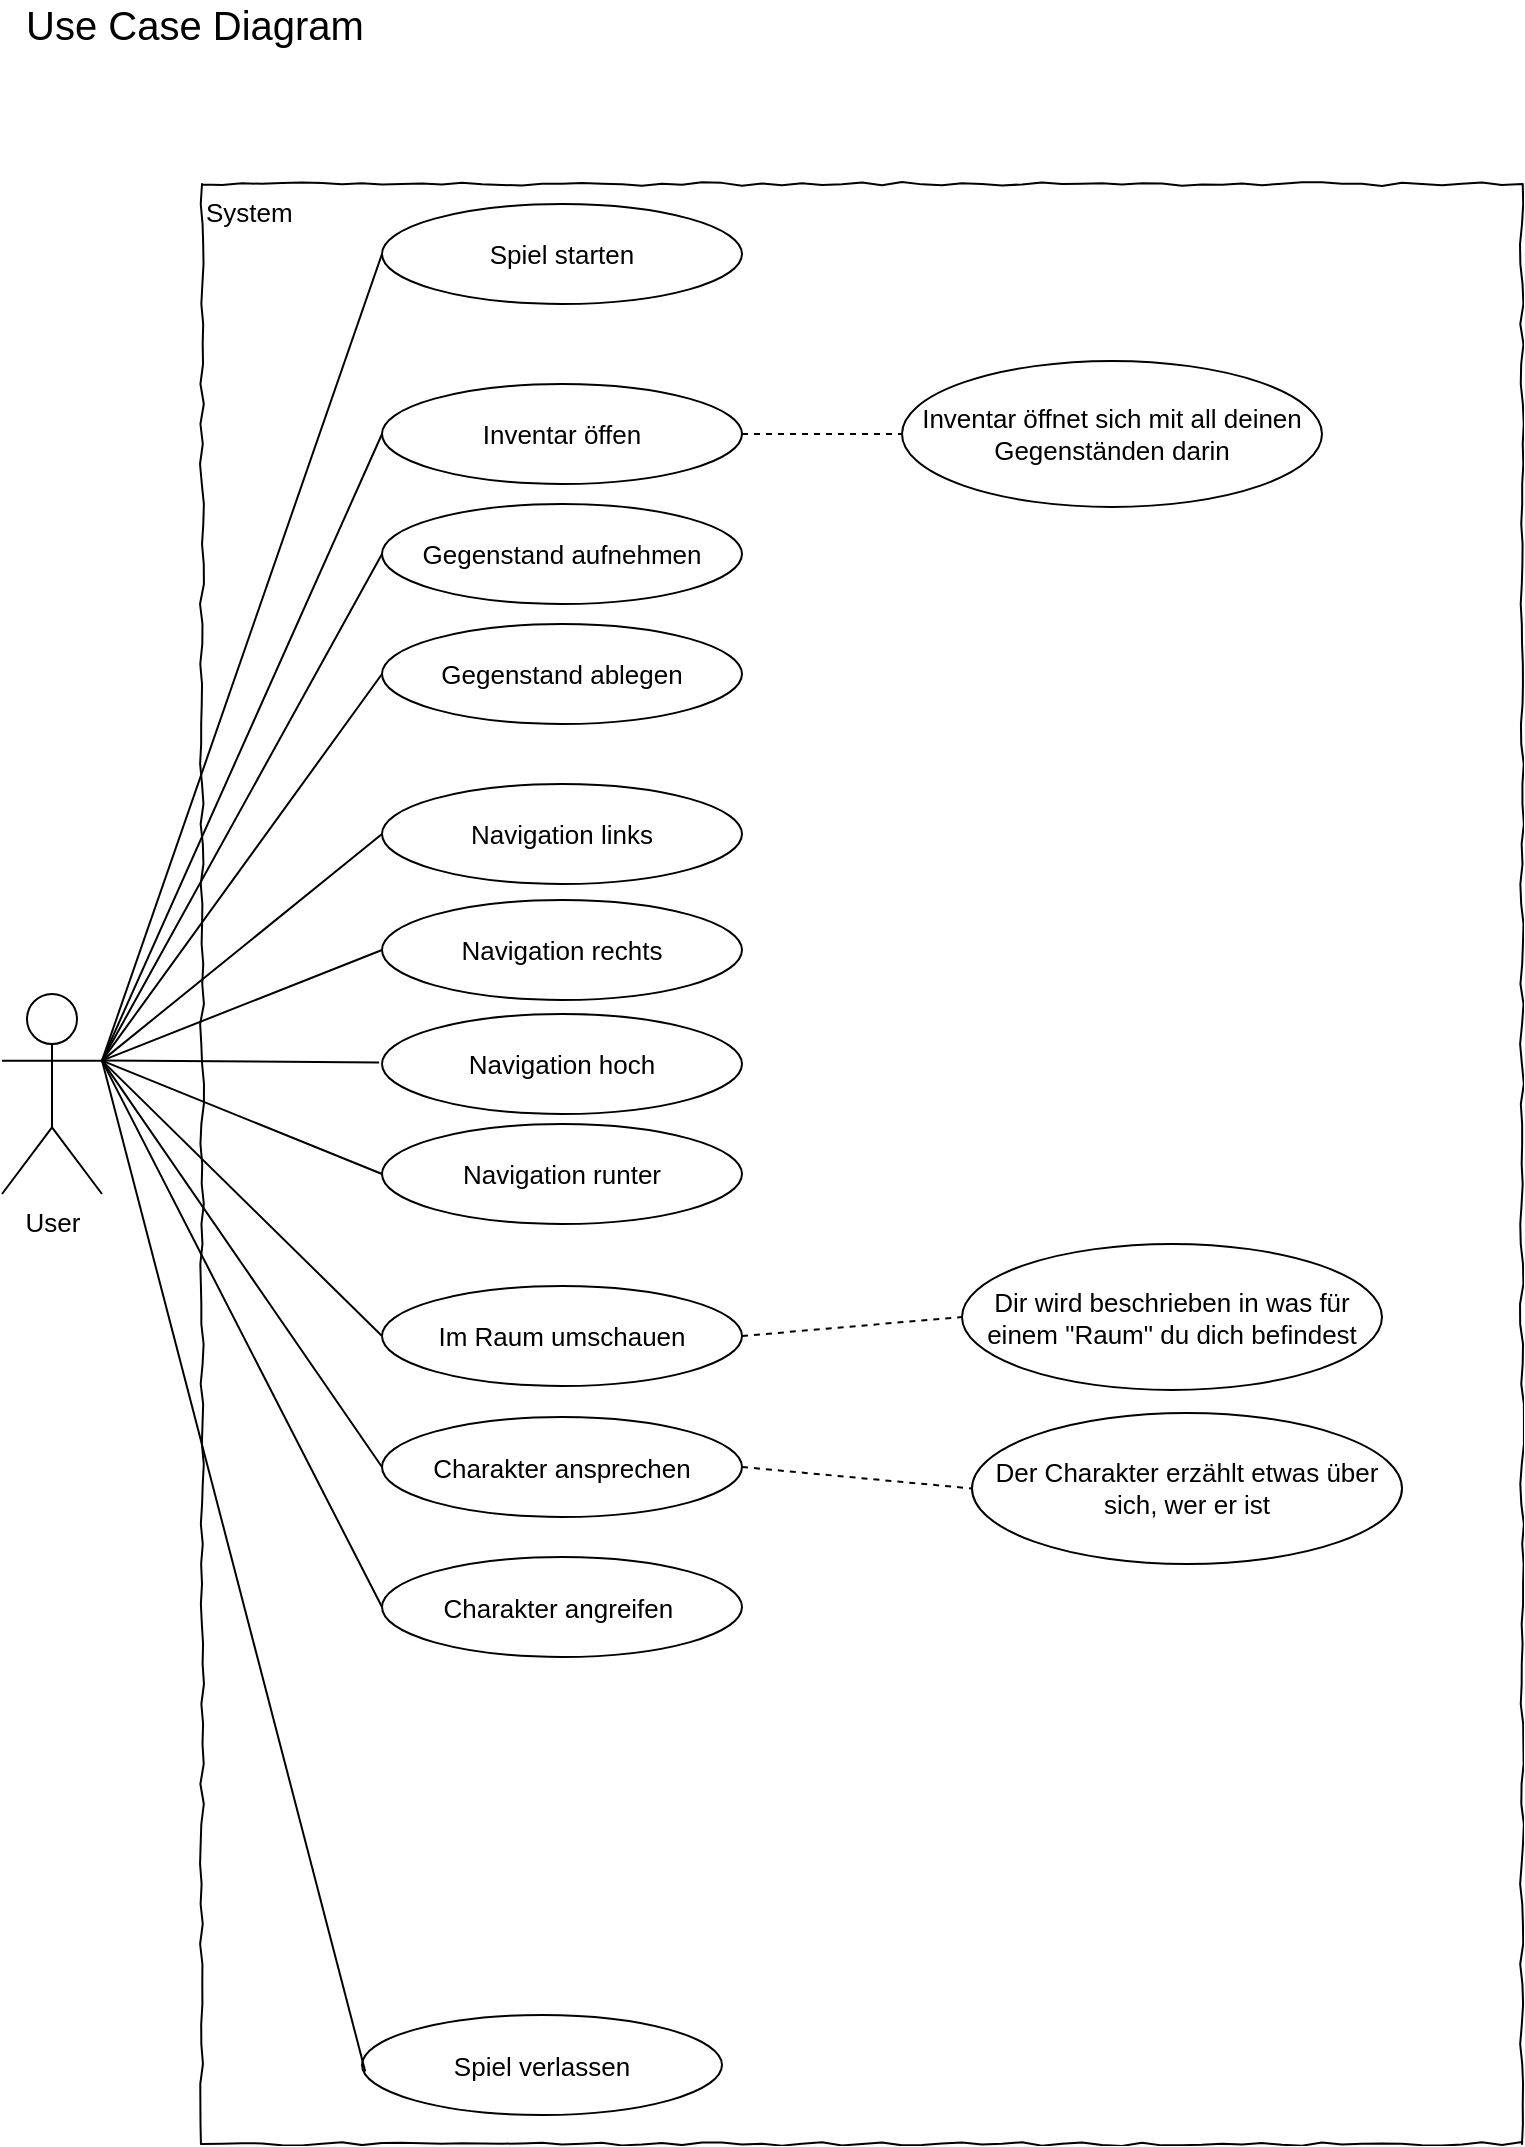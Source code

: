 <mxfile version="13.1.12" type="device"><diagram id="w7ugo162MnSq8Tdl7C8q" name="Page-1"><mxGraphModel dx="1185" dy="621" grid="1" gridSize="10" guides="1" tooltips="1" connect="1" arrows="1" fold="1" page="1" pageScale="1" pageWidth="827" pageHeight="1169" math="0" shadow="0"><root><mxCell id="0"/><mxCell id="1" parent="0"/><mxCell id="AAQcH8EcU2IhRxyWaDyv-14" value="User" style="shape=umlActor;verticalLabelPosition=bottom;labelBackgroundColor=#ffffff;verticalAlign=top;html=1;outlineConnect=0;fontSize=13;" vertex="1" parent="1"><mxGeometry x="30" y="535" width="50" height="100" as="geometry"/></mxCell><mxCell id="AAQcH8EcU2IhRxyWaDyv-17" value="&lt;font style=&quot;font-size: 20px&quot;&gt;Use Case Diagram&lt;/font&gt;" style="text;html=1;strokeColor=none;fillColor=none;align=left;verticalAlign=middle;whiteSpace=wrap;rounded=0;fontSize=13;" vertex="1" parent="1"><mxGeometry x="40" y="40" width="360" height="20" as="geometry"/></mxCell><mxCell id="AAQcH8EcU2IhRxyWaDyv-18" value="&lt;div style=&quot;text-align: left&quot;&gt;&lt;span&gt;System&lt;/span&gt;&lt;/div&gt;" style="rounded=0;whiteSpace=wrap;html=1;shadow=0;glass=0;comic=1;strokeColor=#000000;labelPosition=center;verticalLabelPosition=middle;align=left;verticalAlign=top;absoluteArcSize=1;arcSize=50;fontSize=13;" vertex="1" parent="1"><mxGeometry x="130" y="130" width="660" height="980" as="geometry"/></mxCell><mxCell id="AAQcH8EcU2IhRxyWaDyv-19" value="Spiel starten" style="ellipse;whiteSpace=wrap;html=1;rounded=1;shadow=0;strokeWidth=1;comic=1;fontSize=13;" vertex="1" parent="1"><mxGeometry x="220" y="140" width="180" height="50" as="geometry"/></mxCell><mxCell id="AAQcH8EcU2IhRxyWaDyv-20" value="Inventar öffen" style="ellipse;whiteSpace=wrap;html=1;rounded=1;shadow=0;strokeWidth=1;comic=1;fontSize=13;" vertex="1" parent="1"><mxGeometry x="220" y="230" width="180" height="50" as="geometry"/></mxCell><mxCell id="AAQcH8EcU2IhRxyWaDyv-21" value="Gegenstand aufnehmen" style="ellipse;whiteSpace=wrap;html=1;rounded=1;shadow=0;strokeWidth=1;comic=1;fontSize=13;" vertex="1" parent="1"><mxGeometry x="220" y="290" width="180" height="50" as="geometry"/></mxCell><mxCell id="AAQcH8EcU2IhRxyWaDyv-22" value="Gegenstand ablegen" style="ellipse;whiteSpace=wrap;html=1;rounded=1;shadow=0;strokeWidth=1;comic=1;fontSize=13;" vertex="1" parent="1"><mxGeometry x="220" y="350" width="180" height="50" as="geometry"/></mxCell><mxCell id="AAQcH8EcU2IhRxyWaDyv-23" value="Navigation links" style="ellipse;whiteSpace=wrap;html=1;rounded=1;shadow=0;strokeWidth=1;comic=1;fontSize=13;" vertex="1" parent="1"><mxGeometry x="220" y="430" width="180" height="50" as="geometry"/></mxCell><mxCell id="AAQcH8EcU2IhRxyWaDyv-24" value="Im Raum umschauen" style="ellipse;whiteSpace=wrap;html=1;rounded=1;shadow=0;strokeWidth=1;comic=1;fontSize=13;" vertex="1" parent="1"><mxGeometry x="220" y="681" width="180" height="50" as="geometry"/></mxCell><mxCell id="AAQcH8EcU2IhRxyWaDyv-25" value="Spiel verlassen" style="ellipse;whiteSpace=wrap;html=1;rounded=1;shadow=0;strokeWidth=1;comic=1;fontSize=13;" vertex="1" parent="1"><mxGeometry x="210" y="1045.5" width="180" height="50" as="geometry"/></mxCell><mxCell id="AAQcH8EcU2IhRxyWaDyv-33" value="Charakter ansprechen" style="ellipse;whiteSpace=wrap;html=1;rounded=1;shadow=0;strokeWidth=1;comic=1;fontSize=13;" vertex="1" parent="1"><mxGeometry x="220" y="746.5" width="180" height="50" as="geometry"/></mxCell><mxCell id="AAQcH8EcU2IhRxyWaDyv-34" value="Charakter angreifen&amp;nbsp;" style="ellipse;whiteSpace=wrap;html=1;rounded=1;shadow=0;strokeWidth=1;comic=1;fontSize=13;" vertex="1" parent="1"><mxGeometry x="220" y="816.5" width="180" height="50" as="geometry"/></mxCell><mxCell id="AAQcH8EcU2IhRxyWaDyv-35" value="" style="endArrow=none;html=1;fontSize=13;entryX=0;entryY=0.5;entryDx=0;entryDy=0;exitX=1;exitY=0.333;exitDx=0;exitDy=0;exitPerimeter=0;" edge="1" parent="1" source="AAQcH8EcU2IhRxyWaDyv-14" target="AAQcH8EcU2IhRxyWaDyv-19"><mxGeometry width="50" height="50" relative="1" as="geometry"><mxPoint x="220" y="250" as="sourcePoint"/><mxPoint x="270" y="200" as="targetPoint"/></mxGeometry></mxCell><mxCell id="AAQcH8EcU2IhRxyWaDyv-36" value="" style="endArrow=none;html=1;fontSize=13;entryX=0;entryY=0.5;entryDx=0;entryDy=0;exitX=1;exitY=0.333;exitDx=0;exitDy=0;exitPerimeter=0;" edge="1" parent="1" source="AAQcH8EcU2IhRxyWaDyv-14" target="AAQcH8EcU2IhRxyWaDyv-20"><mxGeometry width="50" height="50" relative="1" as="geometry"><mxPoint x="80" y="520" as="sourcePoint"/><mxPoint x="230" y="215" as="targetPoint"/></mxGeometry></mxCell><mxCell id="AAQcH8EcU2IhRxyWaDyv-37" value="" style="endArrow=none;html=1;fontSize=13;entryX=0;entryY=0.5;entryDx=0;entryDy=0;exitX=1;exitY=0.333;exitDx=0;exitDy=0;exitPerimeter=0;" edge="1" parent="1" source="AAQcH8EcU2IhRxyWaDyv-14" target="AAQcH8EcU2IhRxyWaDyv-21"><mxGeometry width="50" height="50" relative="1" as="geometry"><mxPoint x="100" y="538.333" as="sourcePoint"/><mxPoint x="240" y="225" as="targetPoint"/></mxGeometry></mxCell><mxCell id="AAQcH8EcU2IhRxyWaDyv-38" value="" style="endArrow=none;html=1;fontSize=13;entryX=0;entryY=0.5;entryDx=0;entryDy=0;exitX=1;exitY=0.333;exitDx=0;exitDy=0;exitPerimeter=0;" edge="1" parent="1" source="AAQcH8EcU2IhRxyWaDyv-14" target="AAQcH8EcU2IhRxyWaDyv-22"><mxGeometry width="50" height="50" relative="1" as="geometry"><mxPoint x="80" y="520" as="sourcePoint"/><mxPoint x="230" y="355" as="targetPoint"/></mxGeometry></mxCell><mxCell id="AAQcH8EcU2IhRxyWaDyv-39" value="" style="endArrow=none;html=1;fontSize=13;entryX=0;entryY=0.5;entryDx=0;entryDy=0;exitX=1;exitY=0.333;exitDx=0;exitDy=0;exitPerimeter=0;" edge="1" parent="1" source="AAQcH8EcU2IhRxyWaDyv-14" target="AAQcH8EcU2IhRxyWaDyv-23"><mxGeometry width="50" height="50" relative="1" as="geometry"><mxPoint x="90" y="540" as="sourcePoint"/><mxPoint x="230" y="425" as="targetPoint"/></mxGeometry></mxCell><mxCell id="AAQcH8EcU2IhRxyWaDyv-40" value="" style="endArrow=none;html=1;fontSize=13;entryX=0;entryY=0.5;entryDx=0;entryDy=0;exitX=1;exitY=0.333;exitDx=0;exitDy=0;exitPerimeter=0;" edge="1" parent="1" source="AAQcH8EcU2IhRxyWaDyv-14" target="AAQcH8EcU2IhRxyWaDyv-24"><mxGeometry width="50" height="50" relative="1" as="geometry"><mxPoint x="90" y="528.333" as="sourcePoint"/><mxPoint x="230" y="495" as="targetPoint"/></mxGeometry></mxCell><mxCell id="AAQcH8EcU2IhRxyWaDyv-41" value="" style="endArrow=none;html=1;fontSize=13;entryX=0;entryY=0.5;entryDx=0;entryDy=0;exitX=1;exitY=0.333;exitDx=0;exitDy=0;exitPerimeter=0;" edge="1" parent="1" source="AAQcH8EcU2IhRxyWaDyv-14" target="AAQcH8EcU2IhRxyWaDyv-33"><mxGeometry width="50" height="50" relative="1" as="geometry"><mxPoint x="90" y="528.333" as="sourcePoint"/><mxPoint x="230" y="569.5" as="targetPoint"/></mxGeometry></mxCell><mxCell id="AAQcH8EcU2IhRxyWaDyv-42" value="" style="endArrow=none;html=1;fontSize=13;entryX=0;entryY=0.5;entryDx=0;entryDy=0;exitX=1;exitY=0.333;exitDx=0;exitDy=0;exitPerimeter=0;" edge="1" parent="1" source="AAQcH8EcU2IhRxyWaDyv-14" target="AAQcH8EcU2IhRxyWaDyv-34"><mxGeometry width="50" height="50" relative="1" as="geometry"><mxPoint x="90" y="528.333" as="sourcePoint"/><mxPoint x="230" y="635" as="targetPoint"/></mxGeometry></mxCell><mxCell id="AAQcH8EcU2IhRxyWaDyv-43" value="" style="endArrow=none;html=1;fontSize=13;entryX=0.009;entryY=0.564;entryDx=0;entryDy=0;entryPerimeter=0;exitX=1;exitY=0.333;exitDx=0;exitDy=0;exitPerimeter=0;" edge="1" parent="1" source="AAQcH8EcU2IhRxyWaDyv-14" target="AAQcH8EcU2IhRxyWaDyv-25"><mxGeometry width="50" height="50" relative="1" as="geometry"><mxPoint x="90" y="528.333" as="sourcePoint"/><mxPoint x="230" y="705" as="targetPoint"/></mxGeometry></mxCell><mxCell id="AAQcH8EcU2IhRxyWaDyv-45" value="Navigation rechts" style="ellipse;whiteSpace=wrap;html=1;rounded=1;shadow=0;strokeWidth=1;comic=1;fontSize=13;" vertex="1" parent="1"><mxGeometry x="220" y="488" width="180" height="50" as="geometry"/></mxCell><mxCell id="AAQcH8EcU2IhRxyWaDyv-46" value="Navigation hoch" style="ellipse;whiteSpace=wrap;html=1;rounded=1;shadow=0;strokeWidth=1;comic=1;fontSize=13;" vertex="1" parent="1"><mxGeometry x="220" y="545" width="180" height="50" as="geometry"/></mxCell><mxCell id="AAQcH8EcU2IhRxyWaDyv-47" value="Navigation runter" style="ellipse;whiteSpace=wrap;html=1;rounded=1;shadow=0;strokeWidth=1;comic=1;fontSize=13;" vertex="1" parent="1"><mxGeometry x="220" y="600" width="180" height="50" as="geometry"/></mxCell><mxCell id="AAQcH8EcU2IhRxyWaDyv-48" style="edgeStyle=orthogonalEdgeStyle;rounded=0;orthogonalLoop=1;jettySize=auto;html=1;exitX=0.5;exitY=1;exitDx=0;exitDy=0;fontSize=13;" edge="1" parent="1" source="AAQcH8EcU2IhRxyWaDyv-23" target="AAQcH8EcU2IhRxyWaDyv-23"><mxGeometry relative="1" as="geometry"/></mxCell><mxCell id="AAQcH8EcU2IhRxyWaDyv-49" value="" style="endArrow=none;html=1;fontSize=13;entryX=0;entryY=0.5;entryDx=0;entryDy=0;exitX=1;exitY=0.333;exitDx=0;exitDy=0;exitPerimeter=0;" edge="1" parent="1" source="AAQcH8EcU2IhRxyWaDyv-14" target="AAQcH8EcU2IhRxyWaDyv-45"><mxGeometry width="50" height="50" relative="1" as="geometry"><mxPoint x="100" y="553" as="sourcePoint"/><mxPoint x="230.0" y="465" as="targetPoint"/></mxGeometry></mxCell><mxCell id="AAQcH8EcU2IhRxyWaDyv-52" value="" style="endArrow=none;html=1;fontSize=13;entryX=0;entryY=0.5;entryDx=0;entryDy=0;exitX=1;exitY=0.333;exitDx=0;exitDy=0;exitPerimeter=0;" edge="1" parent="1" source="AAQcH8EcU2IhRxyWaDyv-14" target="AAQcH8EcU2IhRxyWaDyv-47"><mxGeometry width="50" height="50" relative="1" as="geometry"><mxPoint x="90" y="580" as="sourcePoint"/><mxPoint x="180" y="560" as="targetPoint"/></mxGeometry></mxCell><mxCell id="AAQcH8EcU2IhRxyWaDyv-53" value="" style="endArrow=none;html=1;fontSize=13;entryX=-0.008;entryY=0.484;entryDx=0;entryDy=0;entryPerimeter=0;exitX=1;exitY=0.333;exitDx=0;exitDy=0;exitPerimeter=0;" edge="1" parent="1" source="AAQcH8EcU2IhRxyWaDyv-14" target="AAQcH8EcU2IhRxyWaDyv-46"><mxGeometry width="50" height="50" relative="1" as="geometry"><mxPoint x="120" y="560" as="sourcePoint"/><mxPoint x="230.0" y="635" as="targetPoint"/></mxGeometry></mxCell><mxCell id="AAQcH8EcU2IhRxyWaDyv-54" value="Der Charakter erzählt etwas über sich, wer er ist" style="ellipse;whiteSpace=wrap;html=1;rounded=1;shadow=0;strokeWidth=1;comic=1;fontSize=13;" vertex="1" parent="1"><mxGeometry x="515" y="744.5" width="215" height="75.5" as="geometry"/></mxCell><mxCell id="AAQcH8EcU2IhRxyWaDyv-55" value="Dir wird beschrieben in was für einem &quot;Raum&quot; du dich befindest" style="ellipse;whiteSpace=wrap;html=1;rounded=1;shadow=0;strokeWidth=1;comic=1;fontSize=13;" vertex="1" parent="1"><mxGeometry x="510" y="660" width="210" height="73" as="geometry"/></mxCell><mxCell id="AAQcH8EcU2IhRxyWaDyv-56" value="" style="endArrow=none;dashed=1;html=1;fontSize=13;entryX=0;entryY=0.5;entryDx=0;entryDy=0;exitX=1;exitY=0.5;exitDx=0;exitDy=0;" edge="1" parent="1" source="AAQcH8EcU2IhRxyWaDyv-24" target="AAQcH8EcU2IhRxyWaDyv-55"><mxGeometry width="50" height="50" relative="1" as="geometry"><mxPoint x="420" y="740" as="sourcePoint"/><mxPoint x="470" y="690" as="targetPoint"/></mxGeometry></mxCell><mxCell id="AAQcH8EcU2IhRxyWaDyv-57" value="" style="endArrow=none;dashed=1;html=1;fontSize=13;entryX=0;entryY=0.5;entryDx=0;entryDy=0;exitX=1;exitY=0.5;exitDx=0;exitDy=0;" edge="1" parent="1" source="AAQcH8EcU2IhRxyWaDyv-33" target="AAQcH8EcU2IhRxyWaDyv-54"><mxGeometry width="50" height="50" relative="1" as="geometry"><mxPoint x="410" y="716" as="sourcePoint"/><mxPoint x="520.0" y="706.5" as="targetPoint"/></mxGeometry></mxCell><mxCell id="AAQcH8EcU2IhRxyWaDyv-58" value="Inventar öffnet sich mit all deinen Gegenständen darin" style="ellipse;whiteSpace=wrap;html=1;rounded=1;shadow=0;strokeWidth=1;comic=1;fontSize=13;" vertex="1" parent="1"><mxGeometry x="480" y="218.5" width="210" height="73" as="geometry"/></mxCell><mxCell id="AAQcH8EcU2IhRxyWaDyv-59" value="" style="endArrow=none;dashed=1;html=1;fontSize=13;entryX=0;entryY=0.5;entryDx=0;entryDy=0;exitX=1;exitY=0.5;exitDx=0;exitDy=0;" edge="1" parent="1" source="AAQcH8EcU2IhRxyWaDyv-20" target="AAQcH8EcU2IhRxyWaDyv-58"><mxGeometry width="50" height="50" relative="1" as="geometry"><mxPoint x="410" y="716" as="sourcePoint"/><mxPoint x="520.0" y="706.5" as="targetPoint"/></mxGeometry></mxCell></root></mxGraphModel></diagram></mxfile>